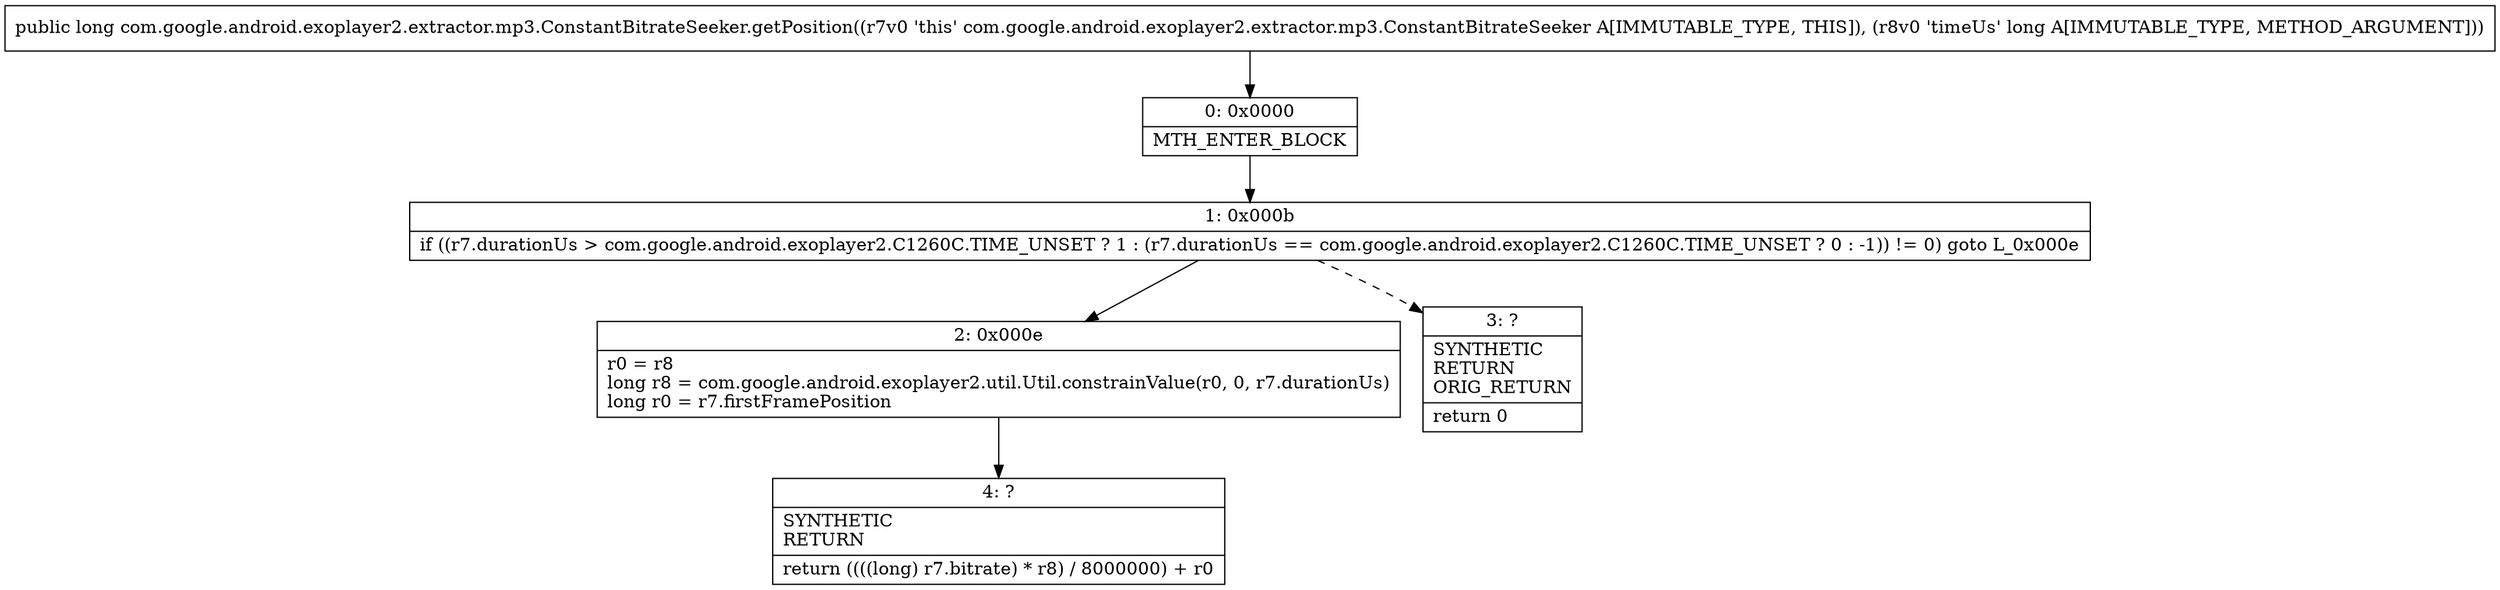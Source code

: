 digraph "CFG forcom.google.android.exoplayer2.extractor.mp3.ConstantBitrateSeeker.getPosition(J)J" {
Node_0 [shape=record,label="{0\:\ 0x0000|MTH_ENTER_BLOCK\l}"];
Node_1 [shape=record,label="{1\:\ 0x000b|if ((r7.durationUs \> com.google.android.exoplayer2.C1260C.TIME_UNSET ? 1 : (r7.durationUs == com.google.android.exoplayer2.C1260C.TIME_UNSET ? 0 : \-1)) != 0) goto L_0x000e\l}"];
Node_2 [shape=record,label="{2\:\ 0x000e|r0 = r8\llong r8 = com.google.android.exoplayer2.util.Util.constrainValue(r0, 0, r7.durationUs)\llong r0 = r7.firstFramePosition\l}"];
Node_3 [shape=record,label="{3\:\ ?|SYNTHETIC\lRETURN\lORIG_RETURN\l|return 0\l}"];
Node_4 [shape=record,label="{4\:\ ?|SYNTHETIC\lRETURN\l|return ((((long) r7.bitrate) * r8) \/ 8000000) + r0\l}"];
MethodNode[shape=record,label="{public long com.google.android.exoplayer2.extractor.mp3.ConstantBitrateSeeker.getPosition((r7v0 'this' com.google.android.exoplayer2.extractor.mp3.ConstantBitrateSeeker A[IMMUTABLE_TYPE, THIS]), (r8v0 'timeUs' long A[IMMUTABLE_TYPE, METHOD_ARGUMENT])) }"];
MethodNode -> Node_0;
Node_0 -> Node_1;
Node_1 -> Node_2;
Node_1 -> Node_3[style=dashed];
Node_2 -> Node_4;
}

